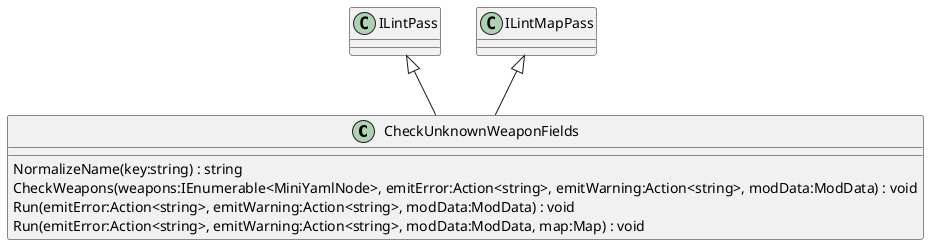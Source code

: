 @startuml
class CheckUnknownWeaponFields {
    NormalizeName(key:string) : string
    CheckWeapons(weapons:IEnumerable<MiniYamlNode>, emitError:Action<string>, emitWarning:Action<string>, modData:ModData) : void
    Run(emitError:Action<string>, emitWarning:Action<string>, modData:ModData) : void
    Run(emitError:Action<string>, emitWarning:Action<string>, modData:ModData, map:Map) : void
}
ILintPass <|-- CheckUnknownWeaponFields
ILintMapPass <|-- CheckUnknownWeaponFields
@enduml
